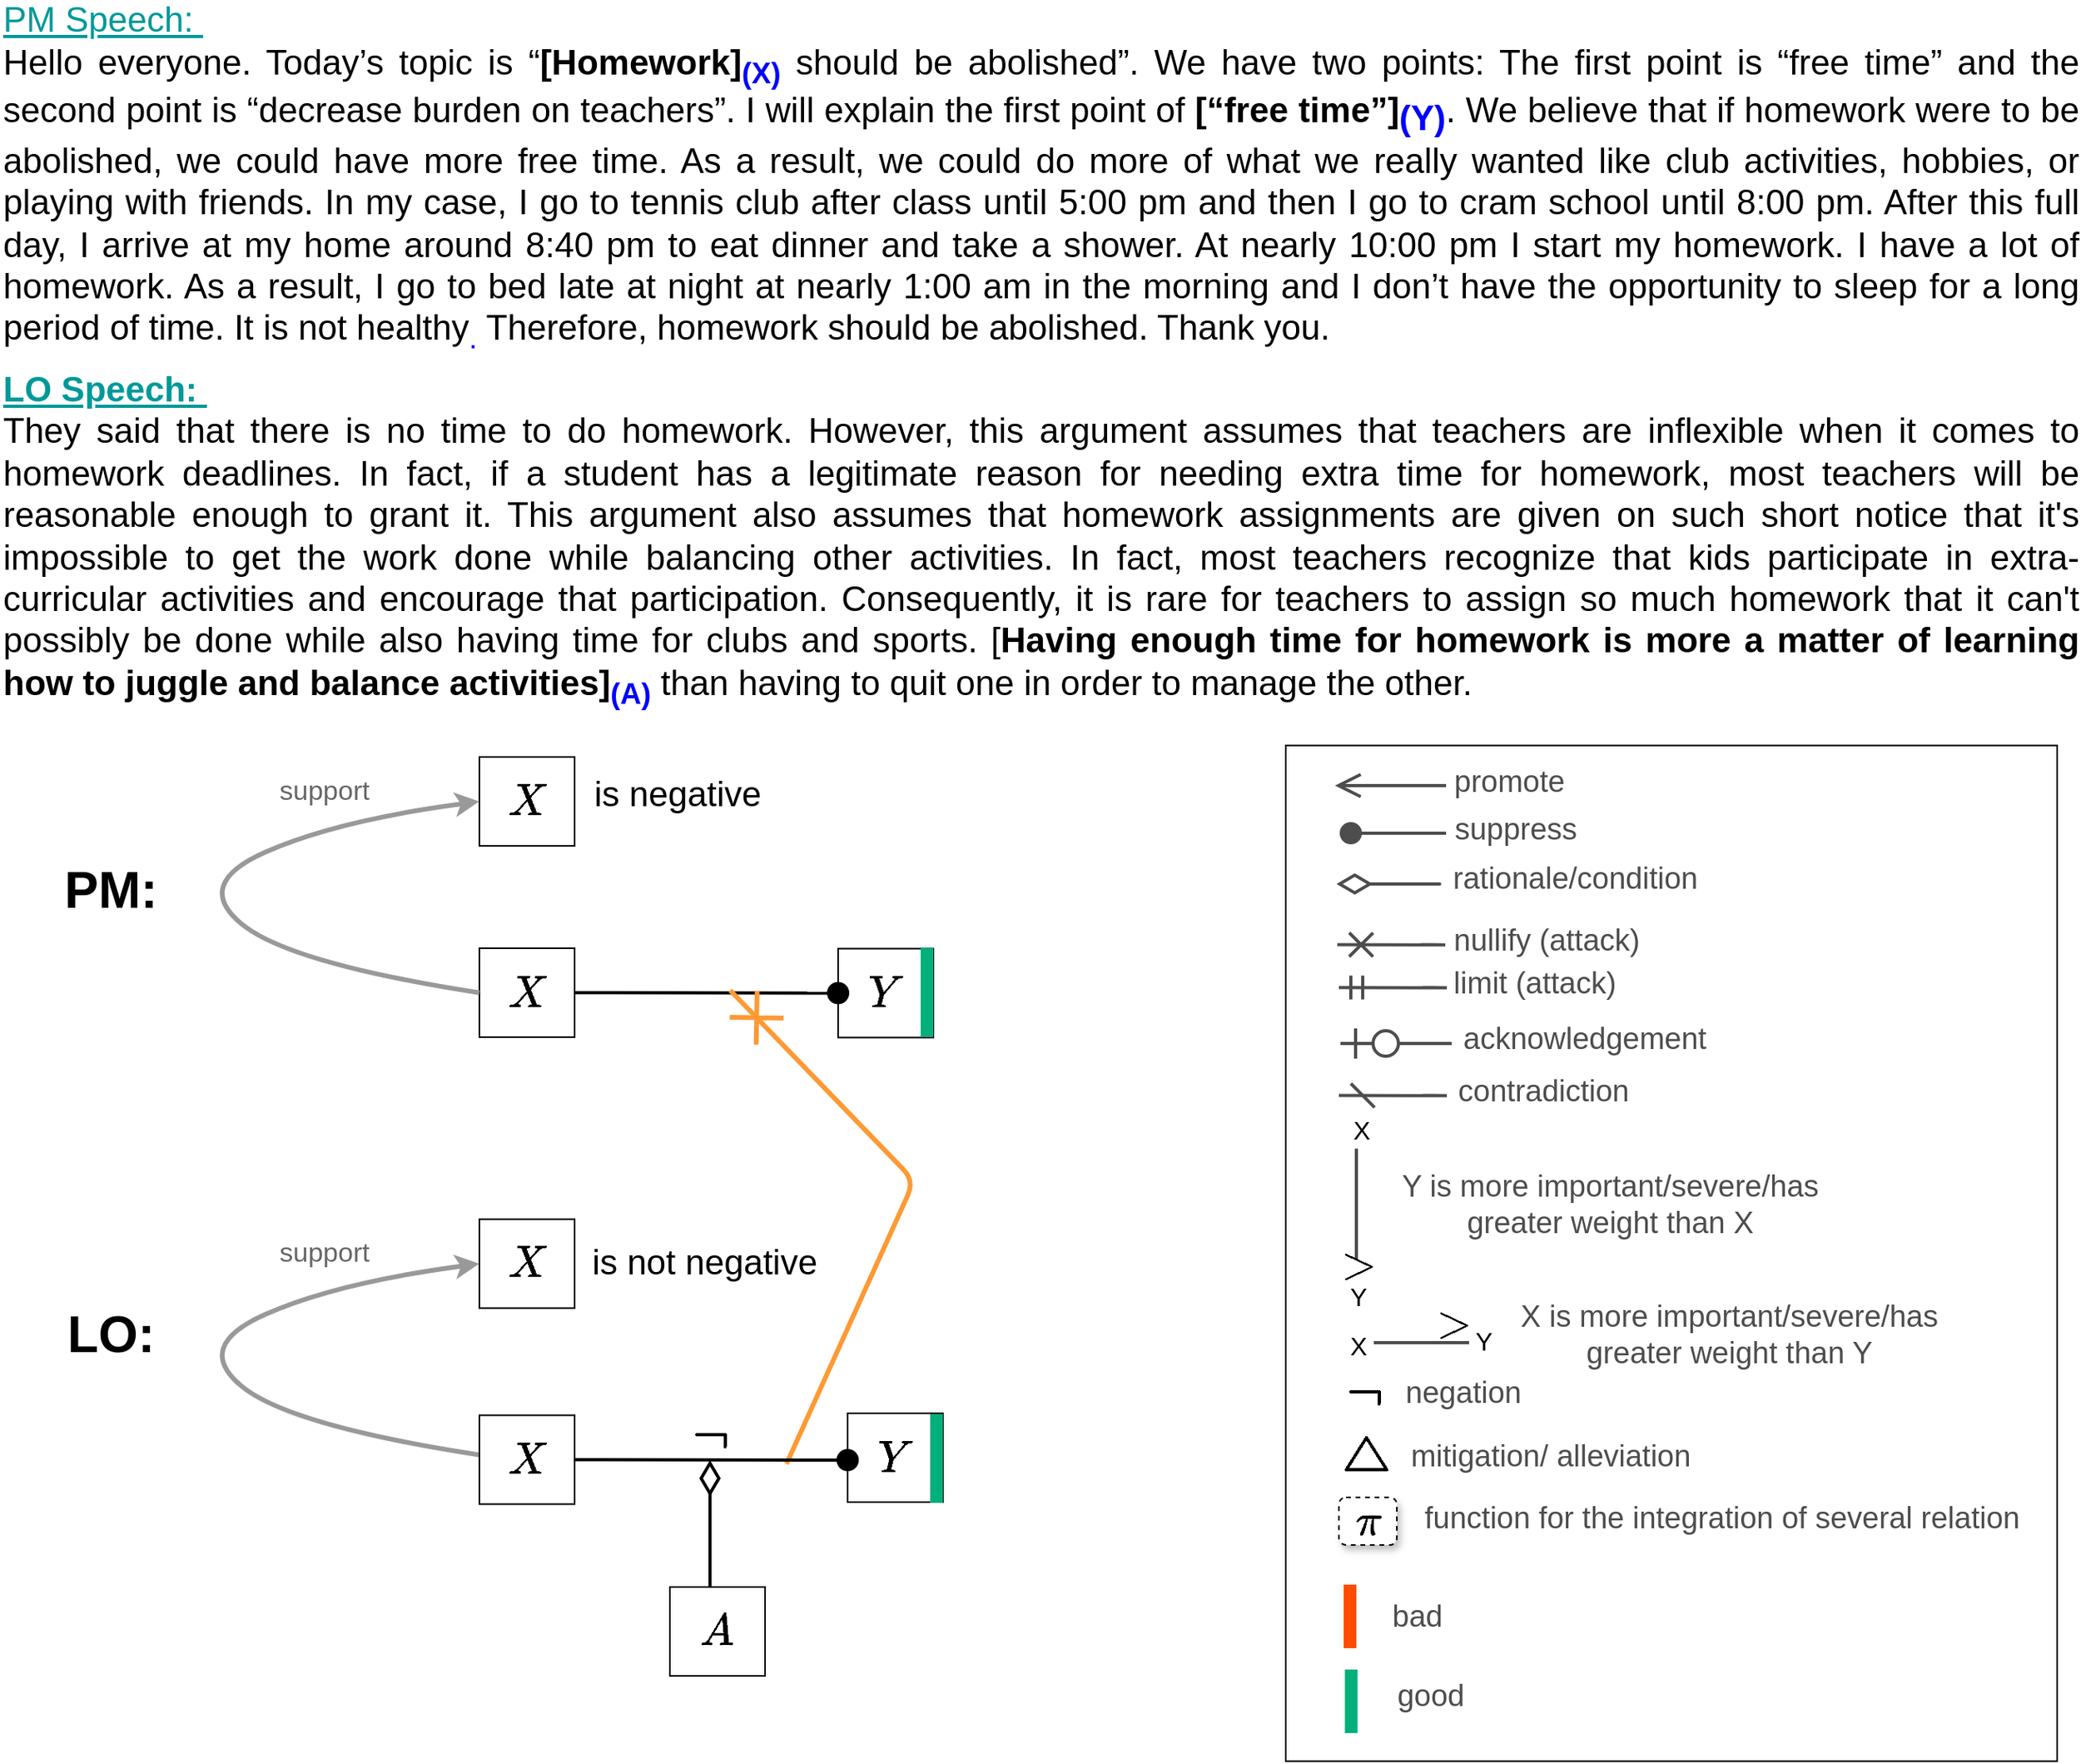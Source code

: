 <mxfile version="16.1.2" type="device"><diagram id="NebdKccpn1Tcwdz-Rh-k" name="Page-1"><mxGraphModel dx="1261" dy="896" grid="1" gridSize="10" guides="1" tooltips="1" connect="1" arrows="1" fold="1" page="1" pageScale="1" pageWidth="1100" pageHeight="1700" math="1" shadow="0"><root><mxCell id="0"/><mxCell id="1" parent="0"/><mxCell id="UqYzVpXplDqsbALxIXjI-1" value="&lt;div style=&quot;text-align: justify ; font-size: 22px&quot;&gt;&lt;font style=&quot;font-size: 22px&quot; color=&quot;#009999&quot;&gt;&lt;u&gt;PM Speech:&amp;nbsp;&lt;/u&gt;&lt;/font&gt;&lt;/div&gt;&lt;div style=&quot;text-align: justify ; font-size: 22px&quot;&gt;&lt;font style=&quot;font-size: 22px&quot;&gt;Hello everyone. Today’s topic is “&lt;b&gt;[Homework]&lt;font color=&quot;#0000ff&quot; style=&quot;font-size: 22px&quot;&gt;&lt;sub&gt;(X)&lt;/sub&gt;&lt;/font&gt;&lt;/b&gt; should be abolished”. We have two points: The first point is “free time” and the second point is “decrease burden on teachers”. I will explain the first point of &lt;b&gt;[“free time”]&lt;sub&gt;&lt;font color=&quot;#0000ff&quot; style=&quot;font-size: 22px&quot;&gt;(Y)&lt;/font&gt;&lt;/sub&gt;&lt;/b&gt;. We believe that if homework&amp;nbsp;were to be abolished, we could have more free time. As a result, we could do more of what we really wanted like club activities, hobbies, or playing with friends. In my case, I go to tennis club after class until 5:00 pm and then I go to cram school until 8:00 pm. After this full day, I arrive at my home around 8:40 pm to eat dinner and take a shower. At nearly 10:00 pm I start my homework. I have a lot of homework. As a result, I go to bed late at night at nearly 1:00 am in the morning and I don’t have the opportunity to sleep for a long period of time. It is not healthy&lt;sub style=&quot;color: rgb(0 , 0 , 255)&quot;&gt;.&lt;/sub&gt; Therefore, homework should be abolished. Thank you.&lt;/font&gt;&lt;/div&gt;" style="text;html=1;strokeColor=none;fillColor=none;align=left;verticalAlign=middle;whiteSpace=wrap;rounded=0;" parent="1" vertex="1"><mxGeometry x="570" y="50" width="1310" height="190" as="geometry"/></mxCell><mxCell id="UqYzVpXplDqsbALxIXjI-18" value="&lt;font size=&quot;1&quot;&gt;&lt;b style=&quot;font-size: 32px&quot;&gt;PM:&lt;/b&gt;&lt;/font&gt;" style="text;html=1;strokeColor=none;fillColor=none;align=center;verticalAlign=middle;whiteSpace=wrap;rounded=0;" parent="1" vertex="1"><mxGeometry x="600" y="574" width="80" height="40" as="geometry"/></mxCell><mxCell id="UqYzVpXplDqsbALxIXjI-19" value="&lt;font size=&quot;1&quot;&gt;&lt;b style=&quot;font-size: 32px&quot;&gt;LO:&lt;/b&gt;&lt;/font&gt;" style="text;html=1;strokeColor=none;fillColor=none;align=center;verticalAlign=middle;whiteSpace=wrap;rounded=0;" parent="1" vertex="1"><mxGeometry x="600" y="854" width="80" height="40" as="geometry"/></mxCell><mxCell id="UqYzVpXplDqsbALxIXjI-66" value="&lt;font style=&quot;font-size: 24px&quot;&gt;$$X$$&lt;/font&gt;" style="whiteSpace=wrap;html=1;align=center;" parent="1" vertex="1"><mxGeometry x="872" y="510" width="60" height="56" as="geometry"/></mxCell><mxCell id="UqYzVpXplDqsbALxIXjI-67" value="&lt;font style=&quot;font-size: 22px&quot;&gt;is negative&lt;/font&gt;" style="text;html=1;strokeColor=none;fillColor=none;align=center;verticalAlign=middle;whiteSpace=wrap;rounded=0;" parent="1" vertex="1"><mxGeometry x="942" y="516.5" width="110" height="35" as="geometry"/></mxCell><mxCell id="UqYzVpXplDqsbALxIXjI-68" value="&lt;font style=&quot;font-size: 24px&quot;&gt;$$X$$&lt;/font&gt;" style="whiteSpace=wrap;html=1;align=center;" parent="1" vertex="1"><mxGeometry x="872" y="630.5" width="60" height="56" as="geometry"/></mxCell><mxCell id="UqYzVpXplDqsbALxIXjI-69" value="&lt;font style=&quot;font-size: 24px&quot;&gt;$$Y$$&lt;/font&gt;" style="whiteSpace=wrap;html=1;align=center;" parent="1" vertex="1"><mxGeometry x="1098" y="630.75" width="60" height="56" as="geometry"/></mxCell><mxCell id="UqYzVpXplDqsbALxIXjI-70" value="" style="whiteSpace=wrap;html=1;fontColor=#666666;fillColor=#03AF7A;strokeColor=none;" parent="1" vertex="1"><mxGeometry x="1150" y="630.25" width="8" height="56" as="geometry"/></mxCell><mxCell id="UqYzVpXplDqsbALxIXjI-72" value="" style="endArrow=oval;html=1;fontColor=#666666;endSize=12;entryX=0;entryY=0.5;entryDx=0;entryDy=0;endFill=1;strokeWidth=2;exitX=1;exitY=0.5;exitDx=0;exitDy=0;" parent="1" source="UqYzVpXplDqsbALxIXjI-68" target="UqYzVpXplDqsbALxIXjI-69" edge="1"><mxGeometry width="50" height="50" relative="1" as="geometry"><mxPoint x="978" y="658.16" as="sourcePoint"/><mxPoint x="1070.0" y="658.16" as="targetPoint"/></mxGeometry></mxCell><mxCell id="UqYzVpXplDqsbALxIXjI-77" value="" style="curved=1;endArrow=classic;html=1;strokeWidth=3;exitX=0;exitY=0.5;exitDx=0;exitDy=0;entryX=0;entryY=0.5;entryDx=0;entryDy=0;strokeColor=#999999;" parent="1" source="UqYzVpXplDqsbALxIXjI-68" target="UqYzVpXplDqsbALxIXjI-66" edge="1"><mxGeometry width="50" height="50" relative="1" as="geometry"><mxPoint x="592" y="660" as="sourcePoint"/><mxPoint x="642" y="610" as="targetPoint"/><Array as="points"><mxPoint x="752" y="640"/><mxPoint x="692" y="590"/><mxPoint x="782" y="550"/></Array></mxGeometry></mxCell><mxCell id="UqYzVpXplDqsbALxIXjI-78" value="&lt;font style=&quot;font-size: 17px&quot; color=&quot;#666666&quot;&gt;support&lt;/font&gt;" style="text;html=1;fillColor=none;align=center;verticalAlign=middle;whiteSpace=wrap;rounded=0;rotation=0;" parent="1" vertex="1"><mxGeometry x="742" y="516.5" width="65" height="30" as="geometry"/></mxCell><mxCell id="UqYzVpXplDqsbALxIXjI-79" value="&lt;font style=&quot;font-size: 24px&quot;&gt;$$X$$&lt;/font&gt;" style="whiteSpace=wrap;html=1;align=center;" parent="1" vertex="1"><mxGeometry x="872" y="801.25" width="60" height="56" as="geometry"/></mxCell><mxCell id="UqYzVpXplDqsbALxIXjI-80" value="&lt;font style=&quot;font-size: 22px&quot;&gt;is not negative&lt;/font&gt;" style="text;html=1;strokeColor=none;fillColor=none;align=center;verticalAlign=middle;whiteSpace=wrap;rounded=0;" parent="1" vertex="1"><mxGeometry x="942" y="811.75" width="144" height="35" as="geometry"/></mxCell><mxCell id="UqYzVpXplDqsbALxIXjI-85" value="" style="curved=1;endArrow=classic;html=1;strokeWidth=3;exitX=0;exitY=0.5;exitDx=0;exitDy=0;entryX=0;entryY=0.5;entryDx=0;entryDy=0;strokeColor=#999999;" parent="1" target="UqYzVpXplDqsbALxIXjI-79" edge="1"><mxGeometry width="50" height="50" relative="1" as="geometry"><mxPoint x="872" y="949.75" as="sourcePoint"/><mxPoint x="642" y="901.25" as="targetPoint"/><Array as="points"><mxPoint x="752" y="931.25"/><mxPoint x="692" y="881.25"/><mxPoint x="782" y="841.25"/></Array></mxGeometry></mxCell><mxCell id="UqYzVpXplDqsbALxIXjI-86" value="&lt;font style=&quot;font-size: 17px&quot; color=&quot;#666666&quot;&gt;support&lt;/font&gt;" style="text;html=1;fillColor=none;align=center;verticalAlign=middle;whiteSpace=wrap;rounded=0;rotation=0;" parent="1" vertex="1"><mxGeometry x="742" y="807.75" width="65" height="30" as="geometry"/></mxCell><mxCell id="TlyaoN2gSQJr0GqYaBix-1" value="&lt;div style=&quot;text-align: justify ; font-size: 22px&quot;&gt;&lt;font style=&quot;font-size: 22px&quot; color=&quot;#009999&quot;&gt;&lt;b&gt;&lt;u&gt;LO Speech:&amp;nbsp;&lt;/u&gt;&lt;/b&gt;&lt;/font&gt;&lt;/div&gt;&lt;div style=&quot;text-align: justify ; font-size: 22px&quot;&gt;&lt;font style=&quot;font-size: 22px&quot;&gt;They said that there is no time to do homework. However, this argument assumes that teachers are inflexible when it comes to homework deadlines. In fact, if a student has a legitimate reason for needing extra time for homework, most teachers will be reasonable enough to grant it. This argument also assumes that homework assignments are given on such short notice that it's impossible to get the work done while balancing other activities. In fact, most teachers recognize that kids participate in extra-curricular activities and encourage that participation. Consequently, it is rare for teachers to assign so much homework that it can't possibly be done while also having time for clubs and sports. [&lt;b&gt;Having enough time for homework is more a matter of&lt;/b&gt; &lt;b&gt;learning how to juggle and balance activities]&lt;sub&gt;&lt;font color=&quot;#0000ff&quot;&gt;(A)&lt;/font&gt;&lt;/sub&gt;&lt;/b&gt; than having to quit one in order to manage the other.&lt;/font&gt;&lt;br&gt;&lt;/div&gt;" style="text;html=1;strokeColor=none;fillColor=none;align=left;verticalAlign=middle;whiteSpace=wrap;rounded=0;" parent="1" vertex="1"><mxGeometry x="570" y="260" width="1310" height="225" as="geometry"/></mxCell><mxCell id="J6smvbNRuf6CNeNUssX8-15" value="" style="endArrow=none;html=1;endSize=0;strokeWidth=3;startArrow=cross;startFill=0;startSize=20;strokeColor=#FF9933;entryX=0.877;entryY=1.055;entryDx=0;entryDy=0;entryPerimeter=0;" parent="1" edge="1"><mxGeometry width="50" height="50" relative="1" as="geometry"><mxPoint x="1030" y="657" as="sourcePoint"/><mxPoint x="1065.47" y="955.425" as="targetPoint"/><Array as="points"><mxPoint x="1146" y="777"/></Array></mxGeometry></mxCell><mxCell id="zVyg_gZ9mH3cBOG2_dau-1" value="&lt;font style=&quot;font-size: 24px&quot;&gt;$$X$$&lt;/font&gt;" style="whiteSpace=wrap;html=1;align=center;" parent="1" vertex="1"><mxGeometry x="872" y="924.75" width="60" height="56" as="geometry"/></mxCell><mxCell id="zVyg_gZ9mH3cBOG2_dau-2" value="&lt;font style=&quot;font-size: 24px&quot;&gt;$$Y$$&lt;/font&gt;" style="whiteSpace=wrap;html=1;align=center;" parent="1" vertex="1"><mxGeometry x="1104" y="923.5" width="60" height="56" as="geometry"/></mxCell><mxCell id="zVyg_gZ9mH3cBOG2_dau-3" value="" style="whiteSpace=wrap;html=1;fontColor=#666666;fillColor=#03AF7A;strokeColor=none;" parent="1" vertex="1"><mxGeometry x="1156" y="924" width="8" height="56" as="geometry"/></mxCell><mxCell id="zVyg_gZ9mH3cBOG2_dau-4" value="" style="endArrow=oval;html=1;fontColor=#666666;endSize=12;endFill=1;strokeWidth=2;exitX=1;exitY=0.5;exitDx=0;exitDy=0;" parent="1" source="zVyg_gZ9mH3cBOG2_dau-1" edge="1"><mxGeometry width="50" height="50" relative="1" as="geometry"><mxPoint x="932" y="954.75" as="sourcePoint"/><mxPoint x="1104" y="953" as="targetPoint"/></mxGeometry></mxCell><mxCell id="zVyg_gZ9mH3cBOG2_dau-5" value="&lt;font style=&quot;font-size: 26px&quot;&gt;$$\boldsymbol{\neg}$$&lt;/font&gt;" style="text;html=1;strokeColor=none;fillColor=none;align=center;verticalAlign=middle;whiteSpace=wrap;rounded=0;" parent="1" vertex="1"><mxGeometry x="963" y="921.5" width="110" height="35" as="geometry"/></mxCell><mxCell id="zVyg_gZ9mH3cBOG2_dau-6" value="" style="endArrow=none;html=1;endSize=0;strokeColor=#000000;strokeWidth=2;startArrow=diamondThin;startFill=0;startSize=17;entryX=0.5;entryY=0;entryDx=0;entryDy=0;" parent="1" edge="1"><mxGeometry width="50" height="50" relative="1" as="geometry"><mxPoint x="1017.29" y="953" as="sourcePoint"/><mxPoint x="1017.29" y="1037" as="targetPoint"/><Array as="points"/></mxGeometry></mxCell><mxCell id="zVyg_gZ9mH3cBOG2_dau-7" value="&lt;font style=&quot;font-size: 24px&quot;&gt;$$A$$&lt;/font&gt;" style="whiteSpace=wrap;html=1;align=center;" parent="1" vertex="1"><mxGeometry x="992" y="1033" width="60" height="56" as="geometry"/></mxCell><mxCell id="qCP0qezqsarLJl11ed_a-1" value="" style="rounded=0;whiteSpace=wrap;html=1;glass=0;sketch=0;strokeColor=default;fillColor=none;" parent="1" vertex="1"><mxGeometry x="1380" y="502.75" width="486" height="640" as="geometry"/></mxCell><mxCell id="qCP0qezqsarLJl11ed_a-2" value="" style="endArrow=ERzeroToOne;html=1;endFill=1;endSize=16;strokeWidth=2;strokeColor=#4D4D4D;" parent="1" edge="1"><mxGeometry width="50" height="50" relative="1" as="geometry"><mxPoint x="1484.5" y="690.5" as="sourcePoint"/><mxPoint x="1414.5" y="690.5" as="targetPoint"/></mxGeometry></mxCell><mxCell id="qCP0qezqsarLJl11ed_a-3" value="" style="endArrow=none;html=1;endSize=16;strokeWidth=2;strokeColor=#4D4D4D;" parent="1" edge="1"><mxGeometry width="50" height="50" relative="1" as="geometry"><mxPoint x="1424.5" y="826.75" as="sourcePoint"/><mxPoint x="1424.5" y="756.75" as="targetPoint"/></mxGeometry></mxCell><mxCell id="qCP0qezqsarLJl11ed_a-4" value="&lt;span style=&quot;font-size: 24px&quot;&gt;&lt;font style=&quot;font-size: 24px&quot;&gt;$$&amp;gt;$$&lt;/font&gt;&lt;/span&gt;" style="text;html=1;strokeColor=none;fillColor=none;align=center;verticalAlign=middle;whiteSpace=wrap;rounded=0;fontSize=24;fontStyle=1;horizontal=1;" parent="1" vertex="1"><mxGeometry x="1405.5" y="819.75" width="40" height="20" as="geometry"/></mxCell><mxCell id="qCP0qezqsarLJl11ed_a-5" value="&lt;span style=&quot;font-size: 19px&quot;&gt;Y is more important/severe/has greater weight than X&lt;/span&gt;" style="text;html=1;strokeColor=none;fillColor=none;align=center;verticalAlign=middle;whiteSpace=wrap;rounded=0;fontColor=#4D4D4D;" parent="1" vertex="1"><mxGeometry x="1436.5" y="766.75" width="294.5" height="50" as="geometry"/></mxCell><mxCell id="qCP0qezqsarLJl11ed_a-6" value="&lt;font style=&quot;font-size: 16px&quot;&gt;X&lt;/font&gt;" style="text;html=1;strokeColor=none;fillColor=none;align=center;verticalAlign=middle;whiteSpace=wrap;rounded=0;fontSize=14;" parent="1" vertex="1"><mxGeometry x="1407.5" y="734.5" width="40" height="20" as="geometry"/></mxCell><mxCell id="qCP0qezqsarLJl11ed_a-7" value="&lt;font style=&quot;font-size: 16px&quot;&gt;Y&lt;/font&gt;" style="text;html=1;strokeColor=none;fillColor=none;align=center;verticalAlign=middle;whiteSpace=wrap;rounded=0;fontSize=14;" parent="1" vertex="1"><mxGeometry x="1405.5" y="839.75" width="40" height="20" as="geometry"/></mxCell><mxCell id="qCP0qezqsarLJl11ed_a-8" value="" style="endArrow=none;html=1;endSize=0;strokeWidth=2;startArrow=cross;startFill=0;startSize=12;strokeColor=#4D4D4D;" parent="1" edge="1"><mxGeometry width="50" height="50" relative="1" as="geometry"><mxPoint x="1412.5" y="628.25" as="sourcePoint"/><mxPoint x="1480.5" y="628.37" as="targetPoint"/><Array as="points"><mxPoint x="1480.5" y="628.37"/><mxPoint x="1462.5" y="628.25"/></Array></mxGeometry></mxCell><mxCell id="qCP0qezqsarLJl11ed_a-9" value="&lt;font style=&quot;font-size: 19px&quot;&gt;nullify (attack)&lt;/font&gt;" style="text;html=1;strokeColor=none;fillColor=none;align=center;verticalAlign=middle;whiteSpace=wrap;rounded=0;fontColor=#4D4D4D;" parent="1" vertex="1"><mxGeometry x="1474.5" y="608.5" width="138.5" height="34" as="geometry"/></mxCell><mxCell id="qCP0qezqsarLJl11ed_a-10" value="" style="endArrow=open;html=1;fontColor=#666666;endSize=12;endFill=0;strokeWidth=2;strokeColor=#4D4D4D;" parent="1" edge="1"><mxGeometry width="50" height="50" relative="1" as="geometry"><mxPoint x="1481" y="528" as="sourcePoint"/><mxPoint x="1411" y="528" as="targetPoint"/></mxGeometry></mxCell><mxCell id="qCP0qezqsarLJl11ed_a-11" value="&lt;span style=&quot;font-size: 19px&quot;&gt;promote&lt;/span&gt;" style="text;html=1;strokeColor=none;fillColor=none;align=center;verticalAlign=middle;whiteSpace=wrap;rounded=0;fontColor=#4D4D4D;" parent="1" vertex="1"><mxGeometry x="1481" y="509" width="80" height="34" as="geometry"/></mxCell><mxCell id="qCP0qezqsarLJl11ed_a-12" value="" style="endArrow=oval;html=1;fontColor=#666666;endSize=12;endFill=1;strokeWidth=2;strokeColor=#4D4D4D;" parent="1" edge="1"><mxGeometry width="50" height="50" relative="1" as="geometry"><mxPoint x="1481" y="558" as="sourcePoint"/><mxPoint x="1421" y="558" as="targetPoint"/></mxGeometry></mxCell><mxCell id="qCP0qezqsarLJl11ed_a-13" value="&lt;span style=&quot;font-size: 19px&quot;&gt;suppress&lt;/span&gt;" style="text;html=1;strokeColor=none;fillColor=none;align=center;verticalAlign=middle;whiteSpace=wrap;rounded=0;fontColor=#4D4D4D;" parent="1" vertex="1"><mxGeometry x="1485" y="539" width="80" height="34" as="geometry"/></mxCell><mxCell id="qCP0qezqsarLJl11ed_a-14" value="" style="endArrow=none;html=1;endSize=0;strokeWidth=2;startArrow=diamondThin;startFill=0;startSize=17;strokeColor=#4D4D4D;" parent="1" edge="1"><mxGeometry width="50" height="50" relative="1" as="geometry"><mxPoint x="1412" y="590.0" as="sourcePoint"/><mxPoint x="1450" y="590.0" as="targetPoint"/><Array as="points"><mxPoint x="1482" y="590"/><mxPoint x="1460" y="590"/></Array></mxGeometry></mxCell><mxCell id="qCP0qezqsarLJl11ed_a-15" value="&lt;font style=&quot;font-size: 19px&quot;&gt;rationale/condition&lt;/font&gt;" style="text;html=1;strokeColor=none;fillColor=none;align=center;verticalAlign=middle;whiteSpace=wrap;rounded=0;fontColor=#4D4D4D;" parent="1" vertex="1"><mxGeometry x="1477" y="570" width="171" height="34" as="geometry"/></mxCell><mxCell id="qCP0qezqsarLJl11ed_a-16" value="&lt;font style=&quot;font-size: 19px&quot;&gt;acknowledgement&lt;/font&gt;" style="text;html=1;strokeColor=none;fillColor=none;align=center;verticalAlign=middle;whiteSpace=wrap;rounded=0;fontColor=#4D4D4D;" parent="1" vertex="1"><mxGeometry x="1485" y="670.5" width="167" height="34" as="geometry"/></mxCell><mxCell id="qCP0qezqsarLJl11ed_a-17" value="" style="endArrow=none;html=1;endSize=16;strokeWidth=2;strokeColor=#4D4D4D;" parent="1" edge="1"><mxGeometry width="50" height="50" relative="1" as="geometry"><mxPoint x="1495.5" y="879.0" as="sourcePoint"/><mxPoint x="1435.5" y="879.0" as="targetPoint"/></mxGeometry></mxCell><mxCell id="qCP0qezqsarLJl11ed_a-18" value="&lt;span style=&quot;font-size: 24px&quot;&gt;&lt;font style=&quot;font-size: 24px&quot;&gt;$$&amp;gt;$$&lt;/font&gt;&lt;/span&gt;" style="text;html=1;strokeColor=none;fillColor=none;align=center;verticalAlign=middle;whiteSpace=wrap;rounded=0;fontSize=24;fontStyle=1;horizontal=1;" parent="1" vertex="1"><mxGeometry x="1465.5" y="857" width="40" height="20" as="geometry"/></mxCell><mxCell id="qCP0qezqsarLJl11ed_a-19" value="&lt;font style=&quot;font-size: 16px&quot;&gt;X&lt;/font&gt;" style="text;html=1;strokeColor=none;fillColor=none;align=center;verticalAlign=middle;whiteSpace=wrap;rounded=0;fontSize=14;" parent="1" vertex="1"><mxGeometry x="1405.5" y="871" width="40" height="20" as="geometry"/></mxCell><mxCell id="qCP0qezqsarLJl11ed_a-20" value="&lt;font style=&quot;font-size: 16px&quot;&gt;Y&lt;/font&gt;" style="text;html=1;strokeColor=none;fillColor=none;align=center;verticalAlign=middle;whiteSpace=wrap;rounded=0;fontSize=14;" parent="1" vertex="1"><mxGeometry x="1484.5" y="868" width="40" height="20" as="geometry"/></mxCell><mxCell id="qCP0qezqsarLJl11ed_a-21" value="&lt;span style=&quot;font-size: 19px&quot;&gt;X is more important/severe/has greater weight&amp;nbsp;&lt;/span&gt;&lt;span style=&quot;font-size: 19px&quot;&gt;than Y&lt;/span&gt;" style="text;html=1;strokeColor=none;fillColor=none;align=center;verticalAlign=middle;whiteSpace=wrap;rounded=0;fontColor=#4D4D4D;" parent="1" vertex="1"><mxGeometry x="1525.5" y="857" width="266.5" height="34" as="geometry"/></mxCell><mxCell id="qCP0qezqsarLJl11ed_a-22" value="" style="endArrow=none;html=1;endSize=0;strokeWidth=2;startArrow=dash;startFill=0;startSize=12;strokeColor=#4D4D4D;" parent="1" edge="1"><mxGeometry width="50" height="50" relative="1" as="geometry"><mxPoint x="1413.5" y="723.25" as="sourcePoint"/><mxPoint x="1481.5" y="723.37" as="targetPoint"/><Array as="points"><mxPoint x="1481.5" y="723.37"/><mxPoint x="1463.5" y="723.25"/></Array></mxGeometry></mxCell><mxCell id="qCP0qezqsarLJl11ed_a-23" value="&lt;font style=&quot;font-size: 19px&quot;&gt;contradiction&lt;/font&gt;" style="text;html=1;strokeColor=none;fillColor=none;align=center;verticalAlign=middle;whiteSpace=wrap;rounded=0;fontColor=#4D4D4D;" parent="1" vertex="1"><mxGeometry x="1487.5" y="703.5" width="109" height="34" as="geometry"/></mxCell><mxCell id="qCP0qezqsarLJl11ed_a-24" value="" style="whiteSpace=wrap;html=1;fontColor=#666666;strokeColor=none;fillColor=#FF4B00;" parent="1" vertex="1"><mxGeometry x="1416.5" y="1031.5" width="8" height="40" as="geometry"/></mxCell><mxCell id="qCP0qezqsarLJl11ed_a-25" value="&lt;span style=&quot;font-size: 19px&quot;&gt;bad&lt;/span&gt;" style="text;html=1;strokeColor=none;fillColor=none;align=center;verticalAlign=middle;whiteSpace=wrap;rounded=0;fontColor=#4D4D4D;" parent="1" vertex="1"><mxGeometry x="1435" y="1034.5" width="55.5" height="34" as="geometry"/></mxCell><mxCell id="qCP0qezqsarLJl11ed_a-26" value="" style="whiteSpace=wrap;html=1;fontColor=#666666;strokeColor=none;fillColor=#03AF7A;" parent="1" vertex="1"><mxGeometry x="1417.25" y="1085" width="8" height="40" as="geometry"/></mxCell><mxCell id="qCP0qezqsarLJl11ed_a-27" value="&lt;span style=&quot;font-size: 19px&quot;&gt;good&lt;/span&gt;" style="text;html=1;strokeColor=none;fillColor=none;align=center;verticalAlign=middle;whiteSpace=wrap;rounded=0;fontColor=#4D4D4D;" parent="1" vertex="1"><mxGeometry x="1438" y="1085" width="66.5" height="34" as="geometry"/></mxCell><mxCell id="qCP0qezqsarLJl11ed_a-28" value="&lt;span style=&quot;font-size: 19px&quot;&gt;mitigation/&amp;nbsp;&lt;/span&gt;&lt;span style=&quot;font-size: 19px&quot;&gt;alleviation&lt;/span&gt;" style="text;html=1;strokeColor=none;fillColor=none;align=center;verticalAlign=middle;whiteSpace=wrap;rounded=0;fontColor=#4D4D4D;" parent="1" vertex="1"><mxGeometry x="1454.25" y="934.25" width="186" height="34" as="geometry"/></mxCell><mxCell id="qCP0qezqsarLJl11ed_a-29" value="&lt;font style=&quot;font-size: 26px&quot;&gt;$$\boldsymbol{\triangle}$$&lt;/font&gt;" style="text;html=1;strokeColor=none;fillColor=none;align=center;verticalAlign=middle;whiteSpace=wrap;rounded=0;" parent="1" vertex="1"><mxGeometry x="1401.25" y="933.25" width="60" height="35" as="geometry"/></mxCell><mxCell id="qCP0qezqsarLJl11ed_a-30" value="&lt;font style=&quot;font-size: 26px&quot;&gt;$$\boldsymbol{\neg}$$&lt;/font&gt;" style="text;html=1;strokeColor=none;fillColor=none;align=center;verticalAlign=middle;whiteSpace=wrap;rounded=0;" parent="1" vertex="1"><mxGeometry x="1399.5" y="894.25" width="60" height="35" as="geometry"/></mxCell><mxCell id="qCP0qezqsarLJl11ed_a-31" value="&lt;span style=&quot;font-size: 19px&quot;&gt;negation&lt;/span&gt;" style="text;html=1;strokeColor=none;fillColor=none;align=center;verticalAlign=middle;whiteSpace=wrap;rounded=0;fontColor=#4D4D4D;" parent="1" vertex="1"><mxGeometry x="1452" y="894.25" width="80" height="34" as="geometry"/></mxCell><mxCell id="qCP0qezqsarLJl11ed_a-32" value="&lt;font style=&quot;font-size: 24px&quot;&gt;$$\pi$$&lt;/font&gt;" style="whiteSpace=wrap;html=1;dashed=1;perimeterSpacing=0;shadow=1;align=center;rounded=1;" parent="1" vertex="1"><mxGeometry x="1413.5" y="976.5" width="36.5" height="30" as="geometry"/></mxCell><mxCell id="qCP0qezqsarLJl11ed_a-33" value="&lt;span style=&quot;font-size: 19px&quot;&gt;function for the integration of several relation&lt;/span&gt;" style="text;html=1;strokeColor=none;fillColor=none;align=center;verticalAlign=middle;whiteSpace=wrap;rounded=0;fontColor=#4D4D4D;" parent="1" vertex="1"><mxGeometry x="1454.25" y="972.5" width="401.75" height="34" as="geometry"/></mxCell><mxCell id="qCP0qezqsarLJl11ed_a-34" value="" style="endArrow=none;html=1;endSize=0;strokeWidth=2;startArrow=ERmandOne;startFill=0;startSize=12;strokeColor=#4D4D4D;" parent="1" edge="1"><mxGeometry width="50" height="50" relative="1" as="geometry"><mxPoint x="1413.5" y="655.25" as="sourcePoint"/><mxPoint x="1481.5" y="655.37" as="targetPoint"/><Array as="points"><mxPoint x="1481.5" y="655.37"/><mxPoint x="1463.5" y="655.25"/></Array></mxGeometry></mxCell><mxCell id="qCP0qezqsarLJl11ed_a-35" value="&lt;span style=&quot;font-size: 19px&quot;&gt;limit (attack)&lt;/span&gt;" style="text;html=1;strokeColor=none;fillColor=none;align=center;verticalAlign=middle;whiteSpace=wrap;rounded=0;fontColor=#4D4D4D;" parent="1" vertex="1"><mxGeometry x="1472.5" y="635.5" width="127.5" height="34" as="geometry"/></mxCell></root></mxGraphModel></diagram></mxfile>